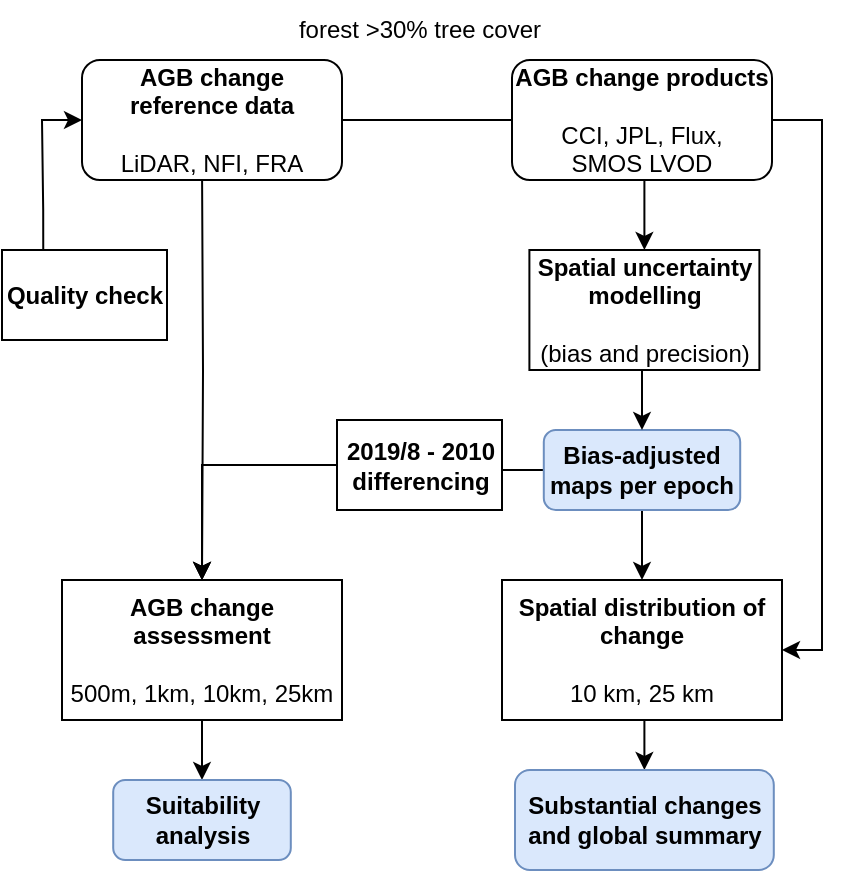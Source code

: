 <mxfile version="16.5.6" type="github">
  <diagram id="7Rsvs0vOTl0MpOckWxuK" name="Page-1">
    <mxGraphModel dx="1221" dy="1726" grid="1" gridSize="10" guides="1" tooltips="1" connect="1" arrows="1" fold="1" page="1" pageScale="1" pageWidth="850" pageHeight="1100" math="0" shadow="0">
      <root>
        <mxCell id="0" />
        <mxCell id="1" parent="0" />
        <mxCell id="ppWgcIUpzZdJKE9_4pGy-2" style="edgeStyle=orthogonalEdgeStyle;rounded=0;orthogonalLoop=1;jettySize=auto;html=1;exitX=0.5;exitY=1;exitDx=0;exitDy=0;entryX=0.5;entryY=0;entryDx=0;entryDy=0;" parent="1" source="egnwOjGB7XM8ltA7sBcv-2" target="Th_g6OGHJ8AeCVoWn9Yl-3" edge="1">
          <mxGeometry relative="1" as="geometry" />
        </mxCell>
        <mxCell id="JLodIQpM55jaAIh9ppAy-11" style="edgeStyle=orthogonalEdgeStyle;rounded=0;orthogonalLoop=1;jettySize=auto;html=1;exitX=1;exitY=0.5;exitDx=0;exitDy=0;entryX=1;entryY=0.5;entryDx=0;entryDy=0;" parent="1" source="egnwOjGB7XM8ltA7sBcv-2" target="JLodIQpM55jaAIh9ppAy-1" edge="1">
          <mxGeometry relative="1" as="geometry" />
        </mxCell>
        <mxCell id="egnwOjGB7XM8ltA7sBcv-2" value="&lt;b&gt;AGB change products&lt;br&gt;&lt;/b&gt;&lt;br&gt;CCI, JPL, Flux, &lt;br&gt;SMOS LVOD&lt;span style=&quot;font-family: &amp;#34;helvetica&amp;#34;&quot;&gt;&lt;br&gt;&lt;/span&gt;" style="rounded=1;whiteSpace=wrap;html=1;" parent="1" vertex="1">
          <mxGeometry x="535" y="-840" width="130" height="60" as="geometry" />
        </mxCell>
        <mxCell id="JLodIQpM55jaAIh9ppAy-4" style="edgeStyle=orthogonalEdgeStyle;rounded=0;orthogonalLoop=1;jettySize=auto;html=1;exitX=0.5;exitY=1;exitDx=0;exitDy=0;entryX=0.5;entryY=0;entryDx=0;entryDy=0;" parent="1" source="egnwOjGB7XM8ltA7sBcv-6" target="JLodIQpM55jaAIh9ppAy-1" edge="1">
          <mxGeometry relative="1" as="geometry" />
        </mxCell>
        <mxCell id="JLodIQpM55jaAIh9ppAy-6" style="edgeStyle=orthogonalEdgeStyle;rounded=0;orthogonalLoop=1;jettySize=auto;html=1;exitX=0;exitY=0.5;exitDx=0;exitDy=0;entryX=0.5;entryY=0;entryDx=0;entryDy=0;startArrow=none;" parent="1" source="1FyzoZYISyW6Tx04IFL2-11" target="Th_g6OGHJ8AeCVoWn9Yl-1" edge="1">
          <mxGeometry relative="1" as="geometry">
            <Array as="points" />
          </mxGeometry>
        </mxCell>
        <mxCell id="1FyzoZYISyW6Tx04IFL2-14" style="edgeStyle=orthogonalEdgeStyle;rounded=0;orthogonalLoop=1;jettySize=auto;html=1;exitX=0;exitY=0.5;exitDx=0;exitDy=0;entryX=0.5;entryY=0;entryDx=0;entryDy=0;endArrow=classic;endFill=1;startArrow=none;" edge="1" parent="1" source="1FyzoZYISyW6Tx04IFL2-11" target="Th_g6OGHJ8AeCVoWn9Yl-1">
          <mxGeometry relative="1" as="geometry" />
        </mxCell>
        <mxCell id="1FyzoZYISyW6Tx04IFL2-16" style="edgeStyle=orthogonalEdgeStyle;rounded=0;orthogonalLoop=1;jettySize=auto;html=1;exitX=0;exitY=0.5;exitDx=0;exitDy=0;entryX=1;entryY=0.5;entryDx=0;entryDy=0;endArrow=none;endFill=0;" edge="1" parent="1" source="egnwOjGB7XM8ltA7sBcv-6" target="1FyzoZYISyW6Tx04IFL2-11">
          <mxGeometry relative="1" as="geometry" />
        </mxCell>
        <mxCell id="egnwOjGB7XM8ltA7sBcv-6" value="&lt;b&gt;Bias-adjusted maps per epoch&lt;br&gt;&lt;/b&gt;" style="rounded=1;whiteSpace=wrap;html=1;fillColor=#dae8fc;strokeColor=#6c8ebf;" parent="1" vertex="1">
          <mxGeometry x="550.9" y="-655" width="98.2" height="40" as="geometry" />
        </mxCell>
        <mxCell id="1FyzoZYISyW6Tx04IFL2-4" style="edgeStyle=orthogonalEdgeStyle;rounded=0;orthogonalLoop=1;jettySize=auto;html=1;exitX=0.5;exitY=1;exitDx=0;exitDy=0;entryX=0.5;entryY=0;entryDx=0;entryDy=0;" edge="1" parent="1" source="Th_g6OGHJ8AeCVoWn9Yl-1" target="1FyzoZYISyW6Tx04IFL2-1">
          <mxGeometry relative="1" as="geometry" />
        </mxCell>
        <mxCell id="Th_g6OGHJ8AeCVoWn9Yl-1" value="&lt;b&gt;AGB change assessment&lt;/b&gt;&lt;br&gt;&lt;br&gt;500m, 1km, 10km, 25km" style="rounded=0;whiteSpace=wrap;html=1;" parent="1" vertex="1">
          <mxGeometry x="310" y="-580" width="140" height="70" as="geometry" />
        </mxCell>
        <mxCell id="ppWgcIUpzZdJKE9_4pGy-3" style="edgeStyle=orthogonalEdgeStyle;rounded=0;orthogonalLoop=1;jettySize=auto;html=1;exitX=0.5;exitY=1;exitDx=0;exitDy=0;entryX=0.5;entryY=0;entryDx=0;entryDy=0;" parent="1" source="Th_g6OGHJ8AeCVoWn9Yl-3" target="egnwOjGB7XM8ltA7sBcv-6" edge="1">
          <mxGeometry relative="1" as="geometry" />
        </mxCell>
        <mxCell id="Th_g6OGHJ8AeCVoWn9Yl-3" value="&lt;b&gt;Spatial uncertainty modelling &lt;br&gt;&lt;/b&gt;&lt;br&gt;(bias and precision)" style="rounded=0;whiteSpace=wrap;html=1;" parent="1" vertex="1">
          <mxGeometry x="543.7" y="-745" width="115" height="60" as="geometry" />
        </mxCell>
        <mxCell id="ppWgcIUpzZdJKE9_4pGy-1" value="forest &amp;gt;30% tree cover" style="text;html=1;strokeColor=none;fillColor=none;align=center;verticalAlign=middle;whiteSpace=wrap;rounded=0;" parent="1" vertex="1">
          <mxGeometry x="390" y="-870" width="197.5" height="30" as="geometry" />
        </mxCell>
        <mxCell id="1FyzoZYISyW6Tx04IFL2-5" style="edgeStyle=orthogonalEdgeStyle;rounded=0;orthogonalLoop=1;jettySize=auto;html=1;exitX=0.5;exitY=1;exitDx=0;exitDy=0;entryX=0.5;entryY=0;entryDx=0;entryDy=0;" edge="1" parent="1" source="JLodIQpM55jaAIh9ppAy-1" target="1FyzoZYISyW6Tx04IFL2-3">
          <mxGeometry relative="1" as="geometry" />
        </mxCell>
        <mxCell id="JLodIQpM55jaAIh9ppAy-1" value="&lt;b&gt;Spatial distribution of change&lt;/b&gt;&lt;br&gt;&lt;br&gt;10 km, 25 km" style="rounded=0;whiteSpace=wrap;html=1;" parent="1" vertex="1">
          <mxGeometry x="530" y="-580" width="140" height="70" as="geometry" />
        </mxCell>
        <mxCell id="1FyzoZYISyW6Tx04IFL2-9" style="edgeStyle=orthogonalEdgeStyle;rounded=0;orthogonalLoop=1;jettySize=auto;html=1;exitX=0.25;exitY=0;exitDx=0;exitDy=0;entryX=0;entryY=0.5;entryDx=0;entryDy=0;endArrow=classic;endFill=1;" edge="1" parent="1" source="H-ItIytfWzJwe7R6BotY-1" target="jS2ryzKoB4n19PCzrcQI-1">
          <mxGeometry relative="1" as="geometry" />
        </mxCell>
        <mxCell id="H-ItIytfWzJwe7R6BotY-1" value="&lt;b&gt;Quality check&lt;/b&gt;" style="rounded=0;whiteSpace=wrap;html=1;" parent="1" vertex="1">
          <mxGeometry x="280" y="-745" width="82.5" height="45" as="geometry" />
        </mxCell>
        <mxCell id="1FyzoZYISyW6Tx04IFL2-1" value="&lt;b&gt;Suitability analysis&lt;br&gt;&lt;/b&gt;" style="rounded=1;whiteSpace=wrap;html=1;fillColor=#dae8fc;strokeColor=#6c8ebf;" vertex="1" parent="1">
          <mxGeometry x="335.6" y="-480" width="88.8" height="40" as="geometry" />
        </mxCell>
        <mxCell id="1FyzoZYISyW6Tx04IFL2-3" value="&lt;b&gt;Substantial changes and global summary&lt;/b&gt;" style="rounded=1;whiteSpace=wrap;html=1;fillColor=#dae8fc;strokeColor=#6c8ebf;" vertex="1" parent="1">
          <mxGeometry x="536.5" y="-485" width="129.4" height="50" as="geometry" />
        </mxCell>
        <mxCell id="1FyzoZYISyW6Tx04IFL2-7" style="edgeStyle=orthogonalEdgeStyle;rounded=0;orthogonalLoop=1;jettySize=auto;html=1;entryX=0.5;entryY=0;entryDx=0;entryDy=0;" edge="1" parent="1" target="Th_g6OGHJ8AeCVoWn9Yl-1">
          <mxGeometry relative="1" as="geometry">
            <mxPoint x="380" y="-790" as="sourcePoint" />
          </mxGeometry>
        </mxCell>
        <mxCell id="1FyzoZYISyW6Tx04IFL2-8" style="edgeStyle=orthogonalEdgeStyle;rounded=0;orthogonalLoop=1;jettySize=auto;html=1;exitX=1;exitY=0.5;exitDx=0;exitDy=0;entryX=0;entryY=0.5;entryDx=0;entryDy=0;endArrow=none;endFill=0;" edge="1" parent="1" source="jS2ryzKoB4n19PCzrcQI-1" target="egnwOjGB7XM8ltA7sBcv-2">
          <mxGeometry relative="1" as="geometry" />
        </mxCell>
        <mxCell id="jS2ryzKoB4n19PCzrcQI-1" value="&lt;b style=&quot;font-family: &amp;#34;helvetica&amp;#34;&quot;&gt;AGB change reference data&lt;/b&gt;&lt;br style=&quot;font-family: &amp;#34;helvetica&amp;#34;&quot;&gt;&lt;br style=&quot;font-family: &amp;#34;helvetica&amp;#34;&quot;&gt;&lt;span style=&quot;font-family: &amp;#34;helvetica&amp;#34;&quot;&gt;LiDAR, NFI, FRA&lt;/span&gt;" style="rounded=1;whiteSpace=wrap;html=1;shadow=0;glass=0;sketch=0;" parent="1" vertex="1">
          <mxGeometry x="320" y="-840" width="130" height="60" as="geometry" />
        </mxCell>
        <mxCell id="1FyzoZYISyW6Tx04IFL2-11" value="&lt;b&gt;2019/8 - 2010 differencing&lt;/b&gt;" style="rounded=0;whiteSpace=wrap;html=1;" vertex="1" parent="1">
          <mxGeometry x="447.5" y="-660" width="82.5" height="45" as="geometry" />
        </mxCell>
      </root>
    </mxGraphModel>
  </diagram>
</mxfile>
